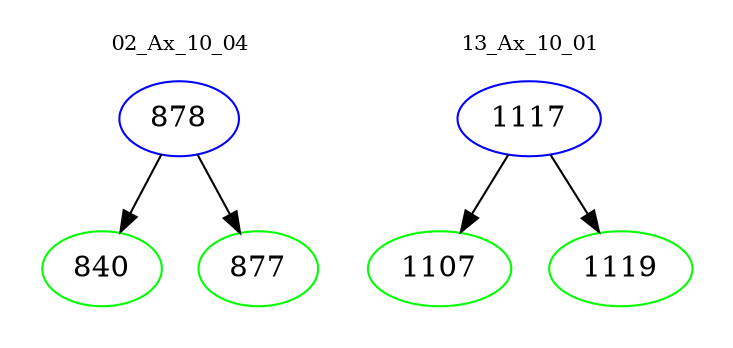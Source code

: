 digraph{
subgraph cluster_0 {
color = white
label = "02_Ax_10_04";
fontsize=10;
T0_878 [label="878", color="blue"]
T0_878 -> T0_840 [color="black"]
T0_840 [label="840", color="green"]
T0_878 -> T0_877 [color="black"]
T0_877 [label="877", color="green"]
}
subgraph cluster_1 {
color = white
label = "13_Ax_10_01";
fontsize=10;
T1_1117 [label="1117", color="blue"]
T1_1117 -> T1_1107 [color="black"]
T1_1107 [label="1107", color="green"]
T1_1117 -> T1_1119 [color="black"]
T1_1119 [label="1119", color="green"]
}
}

